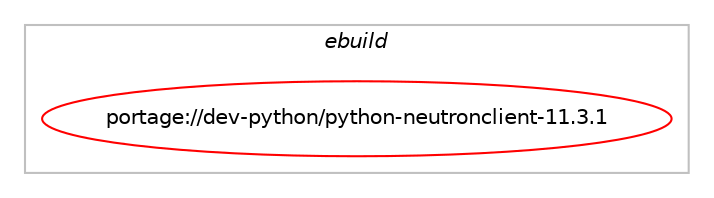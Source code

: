 digraph prolog {

# *************
# Graph options
# *************

newrank=true;
concentrate=true;
compound=true;
graph [rankdir=LR,fontname=Helvetica,fontsize=10,ranksep=1.5];#, ranksep=2.5, nodesep=0.2];
edge  [arrowhead=vee];
node  [fontname=Helvetica,fontsize=10];

# **********
# The ebuild
# **********

subgraph cluster_leftcol {
color=gray;
label=<<i>ebuild</i>>;
id [label="portage://dev-python/python-neutronclient-11.3.1", color=red, width=4, href="../dev-python/python-neutronclient-11.3.1.svg"];
}

# ****************
# The dependencies
# ****************

subgraph cluster_midcol {
color=gray;
label=<<i>dependencies</i>>;
subgraph cluster_compile {
fillcolor="#eeeeee";
style=filled;
label=<<i>compile</i>>;
}
subgraph cluster_compileandrun {
fillcolor="#eeeeee";
style=filled;
label=<<i>compile and run</i>>;
}
subgraph cluster_run {
fillcolor="#eeeeee";
style=filled;
label=<<i>run</i>>;
# *** BEGIN UNKNOWN DEPENDENCY TYPE (TODO) ***
# id -> equal(use_conditional_group(positive,python_targets_python3_10,portage://dev-python/python-neutronclient-11.3.1,[package_dependency(portage://dev-python/python-neutronclient-11.3.1,run,no,dev-lang,python,none,[,,],[slot(3.10)],[])]))
# *** END UNKNOWN DEPENDENCY TYPE (TODO) ***

# *** BEGIN UNKNOWN DEPENDENCY TYPE (TODO) ***
# id -> equal(use_conditional_group(positive,python_targets_python3_11,portage://dev-python/python-neutronclient-11.3.1,[package_dependency(portage://dev-python/python-neutronclient-11.3.1,run,no,dev-lang,python,none,[,,],[slot(3.11)],[])]))
# *** END UNKNOWN DEPENDENCY TYPE (TODO) ***

# *** BEGIN UNKNOWN DEPENDENCY TYPE (TODO) ***
# id -> equal(package_dependency(portage://dev-python/python-neutronclient-11.3.1,run,no,dev-python,cliff,greaterequal,[3.4.0,,,3.4.0],[],[use(optenable(python_targets_python3_10),negative),use(optenable(python_targets_python3_11),negative)]))
# *** END UNKNOWN DEPENDENCY TYPE (TODO) ***

# *** BEGIN UNKNOWN DEPENDENCY TYPE (TODO) ***
# id -> equal(package_dependency(portage://dev-python/python-neutronclient-11.3.1,run,no,dev-python,debtcollector,greaterequal,[1.2.0,,,1.2.0],[],[use(optenable(python_targets_python3_10),negative),use(optenable(python_targets_python3_11),negative)]))
# *** END UNKNOWN DEPENDENCY TYPE (TODO) ***

# *** BEGIN UNKNOWN DEPENDENCY TYPE (TODO) ***
# id -> equal(package_dependency(portage://dev-python/python-neutronclient-11.3.1,run,no,dev-python,iso8601,greaterequal,[0.1.11,,,0.1.11],[],[use(optenable(python_targets_python3_10),negative),use(optenable(python_targets_python3_11),negative)]))
# *** END UNKNOWN DEPENDENCY TYPE (TODO) ***

# *** BEGIN UNKNOWN DEPENDENCY TYPE (TODO) ***
# id -> equal(package_dependency(portage://dev-python/python-neutronclient-11.3.1,run,no,dev-python,keystoneauth1,greaterequal,[3.8.0,,,3.8.0],[],[use(optenable(python_targets_python3_10),negative),use(optenable(python_targets_python3_11),negative)]))
# *** END UNKNOWN DEPENDENCY TYPE (TODO) ***

# *** BEGIN UNKNOWN DEPENDENCY TYPE (TODO) ***
# id -> equal(package_dependency(portage://dev-python/python-neutronclient-11.3.1,run,no,dev-python,netaddr,greaterequal,[0.7.18,,,0.7.18],[],[use(optenable(python_targets_python3_10),negative),use(optenable(python_targets_python3_11),negative)]))
# *** END UNKNOWN DEPENDENCY TYPE (TODO) ***

# *** BEGIN UNKNOWN DEPENDENCY TYPE (TODO) ***
# id -> equal(package_dependency(portage://dev-python/python-neutronclient-11.3.1,run,no,dev-python,openstacksdk,greaterequal,[1.5.0,,,1.5.0],[],[use(optenable(python_targets_python3_10),negative),use(optenable(python_targets_python3_11),negative)]))
# *** END UNKNOWN DEPENDENCY TYPE (TODO) ***

# *** BEGIN UNKNOWN DEPENDENCY TYPE (TODO) ***
# id -> equal(package_dependency(portage://dev-python/python-neutronclient-11.3.1,run,no,dev-python,os-client-config,greaterequal,[1.28.0,,,1.28.0],[],[use(optenable(python_targets_python3_10),negative),use(optenable(python_targets_python3_11),negative)]))
# *** END UNKNOWN DEPENDENCY TYPE (TODO) ***

# *** BEGIN UNKNOWN DEPENDENCY TYPE (TODO) ***
# id -> equal(package_dependency(portage://dev-python/python-neutronclient-11.3.1,run,no,dev-python,osc-lib,greaterequal,[1.8.0,,,1.8.0],[],[use(optenable(python_targets_python3_10),negative),use(optenable(python_targets_python3_11),negative)]))
# *** END UNKNOWN DEPENDENCY TYPE (TODO) ***

# *** BEGIN UNKNOWN DEPENDENCY TYPE (TODO) ***
# id -> equal(package_dependency(portage://dev-python/python-neutronclient-11.3.1,run,no,dev-python,oslo-i18n,greaterequal,[3.15.3,,,3.15.3],[],[use(optenable(python_targets_python3_10),negative),use(optenable(python_targets_python3_11),negative)]))
# *** END UNKNOWN DEPENDENCY TYPE (TODO) ***

# *** BEGIN UNKNOWN DEPENDENCY TYPE (TODO) ***
# id -> equal(package_dependency(portage://dev-python/python-neutronclient-11.3.1,run,no,dev-python,oslo-log,greaterequal,[3.36.0,,,3.36.0],[],[use(optenable(python_targets_python3_10),negative),use(optenable(python_targets_python3_11),negative)]))
# *** END UNKNOWN DEPENDENCY TYPE (TODO) ***

# *** BEGIN UNKNOWN DEPENDENCY TYPE (TODO) ***
# id -> equal(package_dependency(portage://dev-python/python-neutronclient-11.3.1,run,no,dev-python,oslo-serialization,greater,[2.19.1,,,2.19.1],[],[use(optenable(python_targets_python3_10),negative),use(optenable(python_targets_python3_11),negative)]))
# *** END UNKNOWN DEPENDENCY TYPE (TODO) ***

# *** BEGIN UNKNOWN DEPENDENCY TYPE (TODO) ***
# id -> equal(package_dependency(portage://dev-python/python-neutronclient-11.3.1,run,no,dev-python,oslo-utils,greaterequal,[3.33.0,,,3.33.0],[],[use(optenable(python_targets_python3_10),negative),use(optenable(python_targets_python3_11),negative)]))
# *** END UNKNOWN DEPENDENCY TYPE (TODO) ***

# *** BEGIN UNKNOWN DEPENDENCY TYPE (TODO) ***
# id -> equal(package_dependency(portage://dev-python/python-neutronclient-11.3.1,run,no,dev-python,pbr,greater,[2.1.0,,,2.1.0],[],[use(optenable(python_targets_python3_10),negative),use(optenable(python_targets_python3_11),negative)]))
# *** END UNKNOWN DEPENDENCY TYPE (TODO) ***

# *** BEGIN UNKNOWN DEPENDENCY TYPE (TODO) ***
# id -> equal(package_dependency(portage://dev-python/python-neutronclient-11.3.1,run,no,dev-python,python-keystoneclient,greaterequal,[3.8.0,,,3.8.0],[],[use(optenable(python_targets_python3_10),negative),use(optenable(python_targets_python3_11),negative)]))
# *** END UNKNOWN DEPENDENCY TYPE (TODO) ***

# *** BEGIN UNKNOWN DEPENDENCY TYPE (TODO) ***
# id -> equal(package_dependency(portage://dev-python/python-neutronclient-11.3.1,run,no,dev-python,requests,greaterequal,[2.14.2,,,2.14.2],[],[use(optenable(python_targets_python3_10),negative),use(optenable(python_targets_python3_11),negative)]))
# *** END UNKNOWN DEPENDENCY TYPE (TODO) ***

}
}

# **************
# The candidates
# **************

subgraph cluster_choices {
rank=same;
color=gray;
label=<<i>candidates</i>>;

}

}

